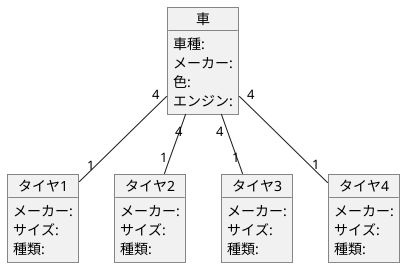 @startuml 演習3-4-1
object "車" as car {
    車種: 
    メーカー: 
    色: 
    エンジン: 
}

object "タイヤ1" as tire1 {
    メーカー: 
    サイズ: 
    種類: 
}

object "タイヤ2" as tire2 {
    メーカー: 
    サイズ: 
    種類: 
}

object "タイヤ3" as tire3 {
    メーカー: 
    サイズ: 
    種類: 
}

object "タイヤ4" as tire4 {
    メーカー: 
    サイズ: 
    種類: 
}

car "4" -- "1" tire1
car "4" -- "1" tire2
car "4" -- "1" tire3
car "4" -- "1" tire4
@enduml
